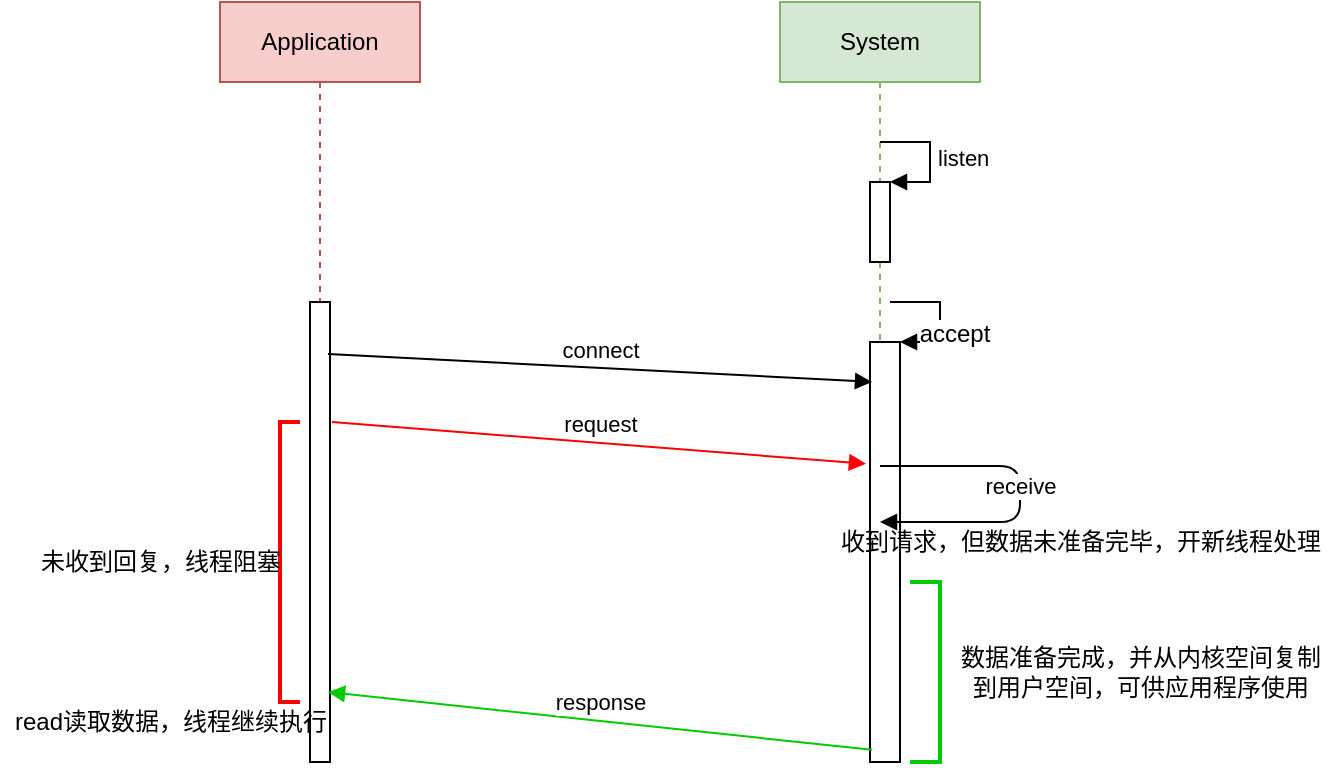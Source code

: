 <mxfile version="12.8.8" type="github">
  <diagram id="sfcnje_oKJfqM-PHsMB0" name="Page-1">
    <mxGraphModel dx="1412" dy="851" grid="1" gridSize="10" guides="1" tooltips="1" connect="1" arrows="1" fold="1" page="1" pageScale="1" pageWidth="850" pageHeight="1100" math="0" shadow="0">
      <root>
        <mxCell id="0" />
        <mxCell id="1" parent="0" />
        <mxCell id="_8DgfpnB7QlrPQuF8WHE-1" value="Application" style="shape=umlLifeline;perimeter=lifelinePerimeter;whiteSpace=wrap;html=1;container=1;collapsible=0;recursiveResize=0;outlineConnect=0;fillColor=#f8cecc;strokeColor=#b85450;" parent="1" vertex="1">
          <mxGeometry x="120" y="40" width="100" height="380" as="geometry" />
        </mxCell>
        <mxCell id="_8DgfpnB7QlrPQuF8WHE-7" value="" style="html=1;points=[];perimeter=orthogonalPerimeter;" parent="_8DgfpnB7QlrPQuF8WHE-1" vertex="1">
          <mxGeometry x="45" y="150" width="10" height="230" as="geometry" />
        </mxCell>
        <mxCell id="_8DgfpnB7QlrPQuF8WHE-24" value="" style="strokeWidth=2;html=1;shape=mxgraph.flowchart.annotation_1;align=left;pointerEvents=1;fillColor=#f8cecc;strokeColor=#FF0000;" parent="_8DgfpnB7QlrPQuF8WHE-1" vertex="1">
          <mxGeometry x="30" y="210" width="10" height="140" as="geometry" />
        </mxCell>
        <mxCell id="_8DgfpnB7QlrPQuF8WHE-2" value="System" style="shape=umlLifeline;perimeter=lifelinePerimeter;whiteSpace=wrap;html=1;container=1;collapsible=0;recursiveResize=0;outlineConnect=0;fillColor=#d5e8d4;strokeColor=#82b366;" parent="1" vertex="1">
          <mxGeometry x="400" y="40" width="100" height="380" as="geometry" />
        </mxCell>
        <mxCell id="_8DgfpnB7QlrPQuF8WHE-3" value="" style="html=1;points=[];perimeter=orthogonalPerimeter;" parent="_8DgfpnB7QlrPQuF8WHE-2" vertex="1">
          <mxGeometry x="45" y="90" width="10" height="40" as="geometry" />
        </mxCell>
        <mxCell id="_8DgfpnB7QlrPQuF8WHE-4" value="listen" style="edgeStyle=orthogonalEdgeStyle;html=1;align=left;spacingLeft=2;endArrow=block;rounded=0;entryX=1;entryY=0;" parent="_8DgfpnB7QlrPQuF8WHE-2" target="_8DgfpnB7QlrPQuF8WHE-3" edge="1">
          <mxGeometry relative="1" as="geometry">
            <mxPoint x="50" y="70" as="sourcePoint" />
            <Array as="points">
              <mxPoint x="75" y="70" />
            </Array>
          </mxGeometry>
        </mxCell>
        <mxCell id="_8DgfpnB7QlrPQuF8WHE-11" value="" style="edgeStyle=orthogonalEdgeStyle;html=1;align=left;spacingLeft=2;endArrow=block;rounded=0;entryX=1;entryY=0;" parent="_8DgfpnB7QlrPQuF8WHE-2" target="_8DgfpnB7QlrPQuF8WHE-10" edge="1">
          <mxGeometry relative="1" as="geometry">
            <mxPoint x="55" y="150" as="sourcePoint" />
            <Array as="points">
              <mxPoint x="80" y="150" />
            </Array>
          </mxGeometry>
        </mxCell>
        <mxCell id="_8DgfpnB7QlrPQuF8WHE-14" value="accept" style="text;html=1;align=center;verticalAlign=middle;resizable=0;points=[];labelBackgroundColor=#ffffff;" parent="_8DgfpnB7QlrPQuF8WHE-11" vertex="1" connectable="0">
          <mxGeometry x="-0.286" y="-8" relative="1" as="geometry">
            <mxPoint x="9" y="8" as="offset" />
          </mxGeometry>
        </mxCell>
        <mxCell id="_8DgfpnB7QlrPQuF8WHE-10" value="" style="html=1;points=[];perimeter=orthogonalPerimeter;" parent="_8DgfpnB7QlrPQuF8WHE-2" vertex="1">
          <mxGeometry x="45" y="170" width="15" height="210" as="geometry" />
        </mxCell>
        <mxCell id="_8DgfpnB7QlrPQuF8WHE-12" value="connect" style="html=1;verticalAlign=bottom;endArrow=block;exitX=0.9;exitY=0.113;exitDx=0;exitDy=0;exitPerimeter=0;entryX=0.067;entryY=0.095;entryDx=0;entryDy=0;entryPerimeter=0;" parent="1" source="_8DgfpnB7QlrPQuF8WHE-7" target="_8DgfpnB7QlrPQuF8WHE-10" edge="1">
          <mxGeometry width="80" relative="1" as="geometry">
            <mxPoint x="174" y="179.04" as="sourcePoint" />
            <mxPoint x="450" y="220" as="targetPoint" />
          </mxGeometry>
        </mxCell>
        <mxCell id="_8DgfpnB7QlrPQuF8WHE-20" value="request" style="html=1;verticalAlign=bottom;endArrow=block;entryX=-0.133;entryY=0.29;entryDx=0;entryDy=0;entryPerimeter=0;strokeColor=#FF0000;" parent="1" target="_8DgfpnB7QlrPQuF8WHE-10" edge="1">
          <mxGeometry width="80" relative="1" as="geometry">
            <mxPoint x="176" y="250" as="sourcePoint" />
            <mxPoint x="446" y="271.04" as="targetPoint" />
          </mxGeometry>
        </mxCell>
        <mxCell id="_8DgfpnB7QlrPQuF8WHE-21" value="receive" style="html=1;verticalAlign=bottom;endArrow=block;" parent="1" source="_8DgfpnB7QlrPQuF8WHE-2" target="_8DgfpnB7QlrPQuF8WHE-2" edge="1">
          <mxGeometry x="0.047" width="80" relative="1" as="geometry">
            <mxPoint x="380" y="430" as="sourcePoint" />
            <mxPoint x="510" y="320" as="targetPoint" />
            <Array as="points">
              <mxPoint x="520" y="272" />
              <mxPoint x="520" y="300" />
            </Array>
            <mxPoint y="1" as="offset" />
          </mxGeometry>
        </mxCell>
        <mxCell id="_8DgfpnB7QlrPQuF8WHE-22" value="收到请求，但数据未准备完毕，开新线程处理" style="text;html=1;align=center;verticalAlign=middle;resizable=0;points=[];autosize=1;" parent="1" vertex="1">
          <mxGeometry x="420" y="300" width="260" height="20" as="geometry" />
        </mxCell>
        <mxCell id="_8DgfpnB7QlrPQuF8WHE-26" value="未收到回复，线程阻塞" style="text;html=1;align=center;verticalAlign=middle;resizable=0;points=[];autosize=1;" parent="1" vertex="1">
          <mxGeometry x="20" y="310" width="140" height="20" as="geometry" />
        </mxCell>
        <mxCell id="_8DgfpnB7QlrPQuF8WHE-27" value="response" style="html=1;verticalAlign=bottom;endArrow=block;entryX=0.9;entryY=0.848;entryDx=0;entryDy=0;entryPerimeter=0;strokeColor=#00CC00;exitX=0.067;exitY=0.971;exitDx=0;exitDy=0;exitPerimeter=0;" parent="1" source="_8DgfpnB7QlrPQuF8WHE-10" target="_8DgfpnB7QlrPQuF8WHE-7" edge="1">
          <mxGeometry width="80" relative="1" as="geometry">
            <mxPoint x="440" y="390" as="sourcePoint" />
            <mxPoint x="400" y="500" as="targetPoint" />
          </mxGeometry>
        </mxCell>
        <mxCell id="_8DgfpnB7QlrPQuF8WHE-29" value="数据准备完成，并从内核空间复制&lt;br&gt;到用户空间，可供应用程序使用" style="text;html=1;align=center;verticalAlign=middle;resizable=0;points=[];autosize=1;" parent="1" vertex="1">
          <mxGeometry x="480" y="360" width="200" height="30" as="geometry" />
        </mxCell>
        <mxCell id="_8DgfpnB7QlrPQuF8WHE-30" value="read读取数据，线程继续执行" style="text;html=1;align=center;verticalAlign=middle;resizable=0;points=[];autosize=1;" parent="1" vertex="1">
          <mxGeometry x="10" y="390" width="170" height="20" as="geometry" />
        </mxCell>
        <mxCell id="_8DgfpnB7QlrPQuF8WHE-35" value="" style="strokeWidth=2;html=1;shape=mxgraph.flowchart.annotation_1;align=left;pointerEvents=1;direction=west;strokeColor=#00CC00;" parent="1" vertex="1">
          <mxGeometry x="465" y="330" width="15" height="90" as="geometry" />
        </mxCell>
      </root>
    </mxGraphModel>
  </diagram>
</mxfile>

